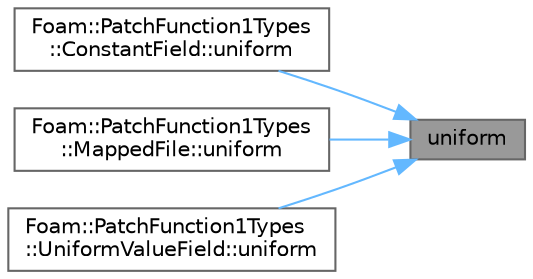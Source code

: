 digraph "uniform"
{
 // LATEX_PDF_SIZE
  bgcolor="transparent";
  edge [fontname=Helvetica,fontsize=10,labelfontname=Helvetica,labelfontsize=10];
  node [fontname=Helvetica,fontsize=10,shape=box,height=0.2,width=0.4];
  rankdir="RL";
  Node1 [id="Node000001",label="uniform",height=0.2,width=0.4,color="gray40", fillcolor="grey60", style="filled", fontcolor="black",tooltip=" "];
  Node1 -> Node2 [id="edge1_Node000001_Node000002",dir="back",color="steelblue1",style="solid",tooltip=" "];
  Node2 [id="Node000002",label="Foam::PatchFunction1Types\l::ConstantField::uniform",height=0.2,width=0.4,color="grey40", fillcolor="white", style="filled",URL="$classFoam_1_1PatchFunction1Types_1_1ConstantField.html#a07776dba5bdac153fd054c4e6b1d5a3b",tooltip=" "];
  Node1 -> Node3 [id="edge2_Node000001_Node000003",dir="back",color="steelblue1",style="solid",tooltip=" "];
  Node3 [id="Node000003",label="Foam::PatchFunction1Types\l::MappedFile::uniform",height=0.2,width=0.4,color="grey40", fillcolor="white", style="filled",URL="$classFoam_1_1PatchFunction1Types_1_1MappedFile.html#a07776dba5bdac153fd054c4e6b1d5a3b",tooltip=" "];
  Node1 -> Node4 [id="edge3_Node000001_Node000004",dir="back",color="steelblue1",style="solid",tooltip=" "];
  Node4 [id="Node000004",label="Foam::PatchFunction1Types\l::UniformValueField::uniform",height=0.2,width=0.4,color="grey40", fillcolor="white", style="filled",URL="$classFoam_1_1PatchFunction1Types_1_1UniformValueField.html#a07776dba5bdac153fd054c4e6b1d5a3b",tooltip=" "];
}

